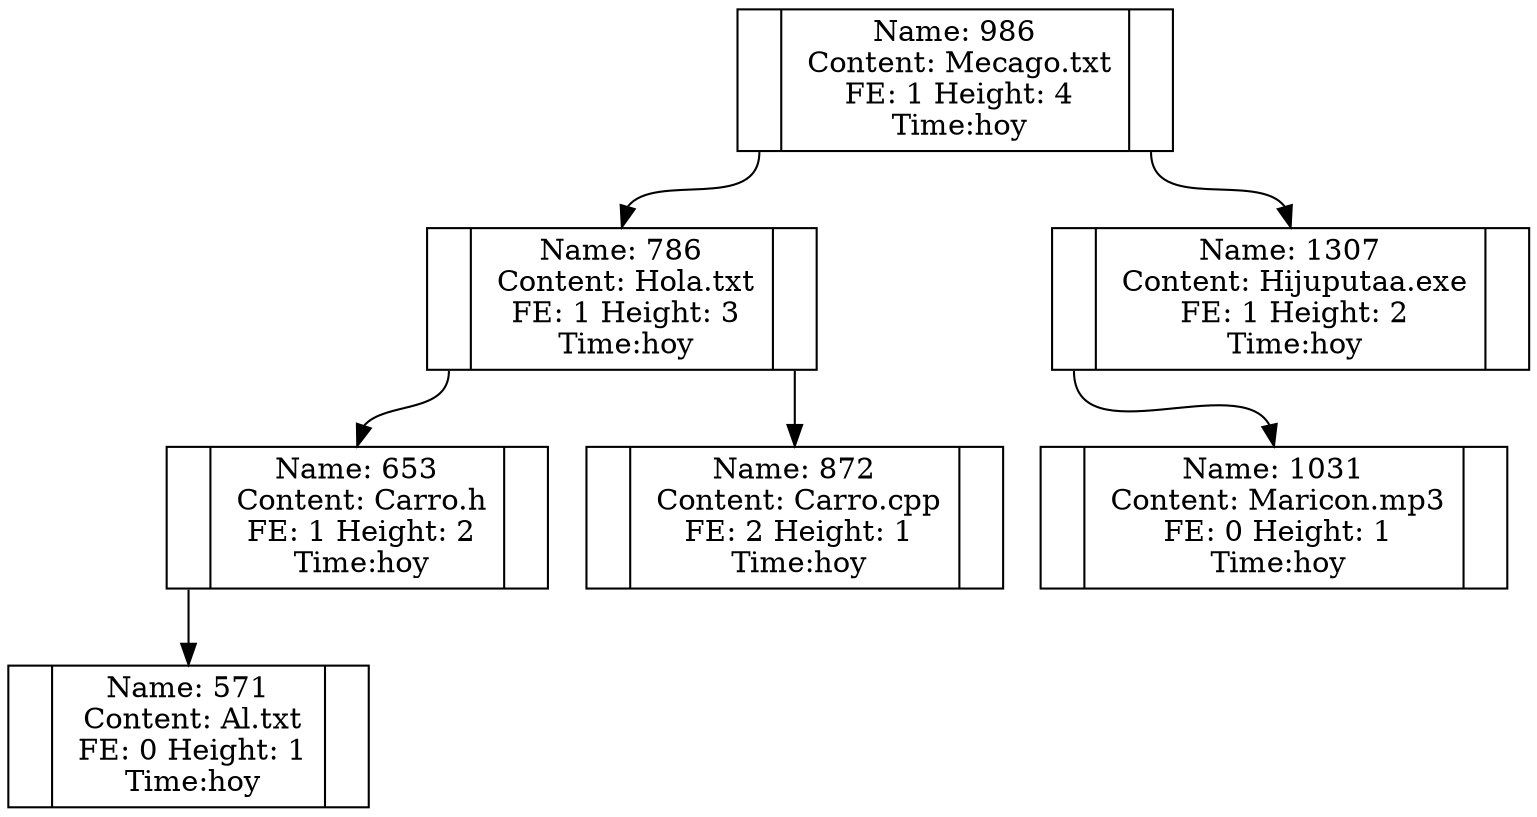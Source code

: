  digraph AVL{Node_986[label= " <f0>| <f1> Name: 986\n Content: Mecago.txt\n FE: 1 Height: 4\n Time:hoy|<f2> " shape="record"] ; 
Node_986:f0->Node_786:f1; 
Node_786[label= " <f0>| <f1> Name: 786\n Content: Hola.txt\n FE: 1 Height: 3\n Time:hoy|<f2> " shape="record"] ; 
Node_786:f0->Node_653:f1; 
Node_653[label= " <f0>| <f1> Name: 653\n Content: Carro.h\n FE: 1 Height: 2\n Time:hoy|<f2> " shape="record"] ; 
Node_653:f0->Node_571:f1; 
Node_571[label= " <f0>| <f1> Name: 571\n Content: Al.txt\n FE: 0 Height: 1\n Time:hoy|<f2> " shape="record"] ; 
Node_786:f2->Node_872:f1; 
Node_872[label= " <f0>| <f1> Name: 872\n Content: Carro.cpp\n FE: 2 Height: 1\n Time:hoy|<f2> " shape="record"] ; 
Node_986:f2->Node_1307:f1; 
Node_1307[label= " <f0>| <f1> Name: 1307\n Content: Hijuputaa.exe\n FE: 1 Height: 2\n Time:hoy|<f2> " shape="record"] ; 
Node_1307:f0->Node_1031:f1; 
Node_1031[label= " <f0>| <f1> Name: 1031\n Content: Maricon.mp3\n FE: 0 Height: 1\n Time:hoy|<f2> " shape="record"] ; 
}
